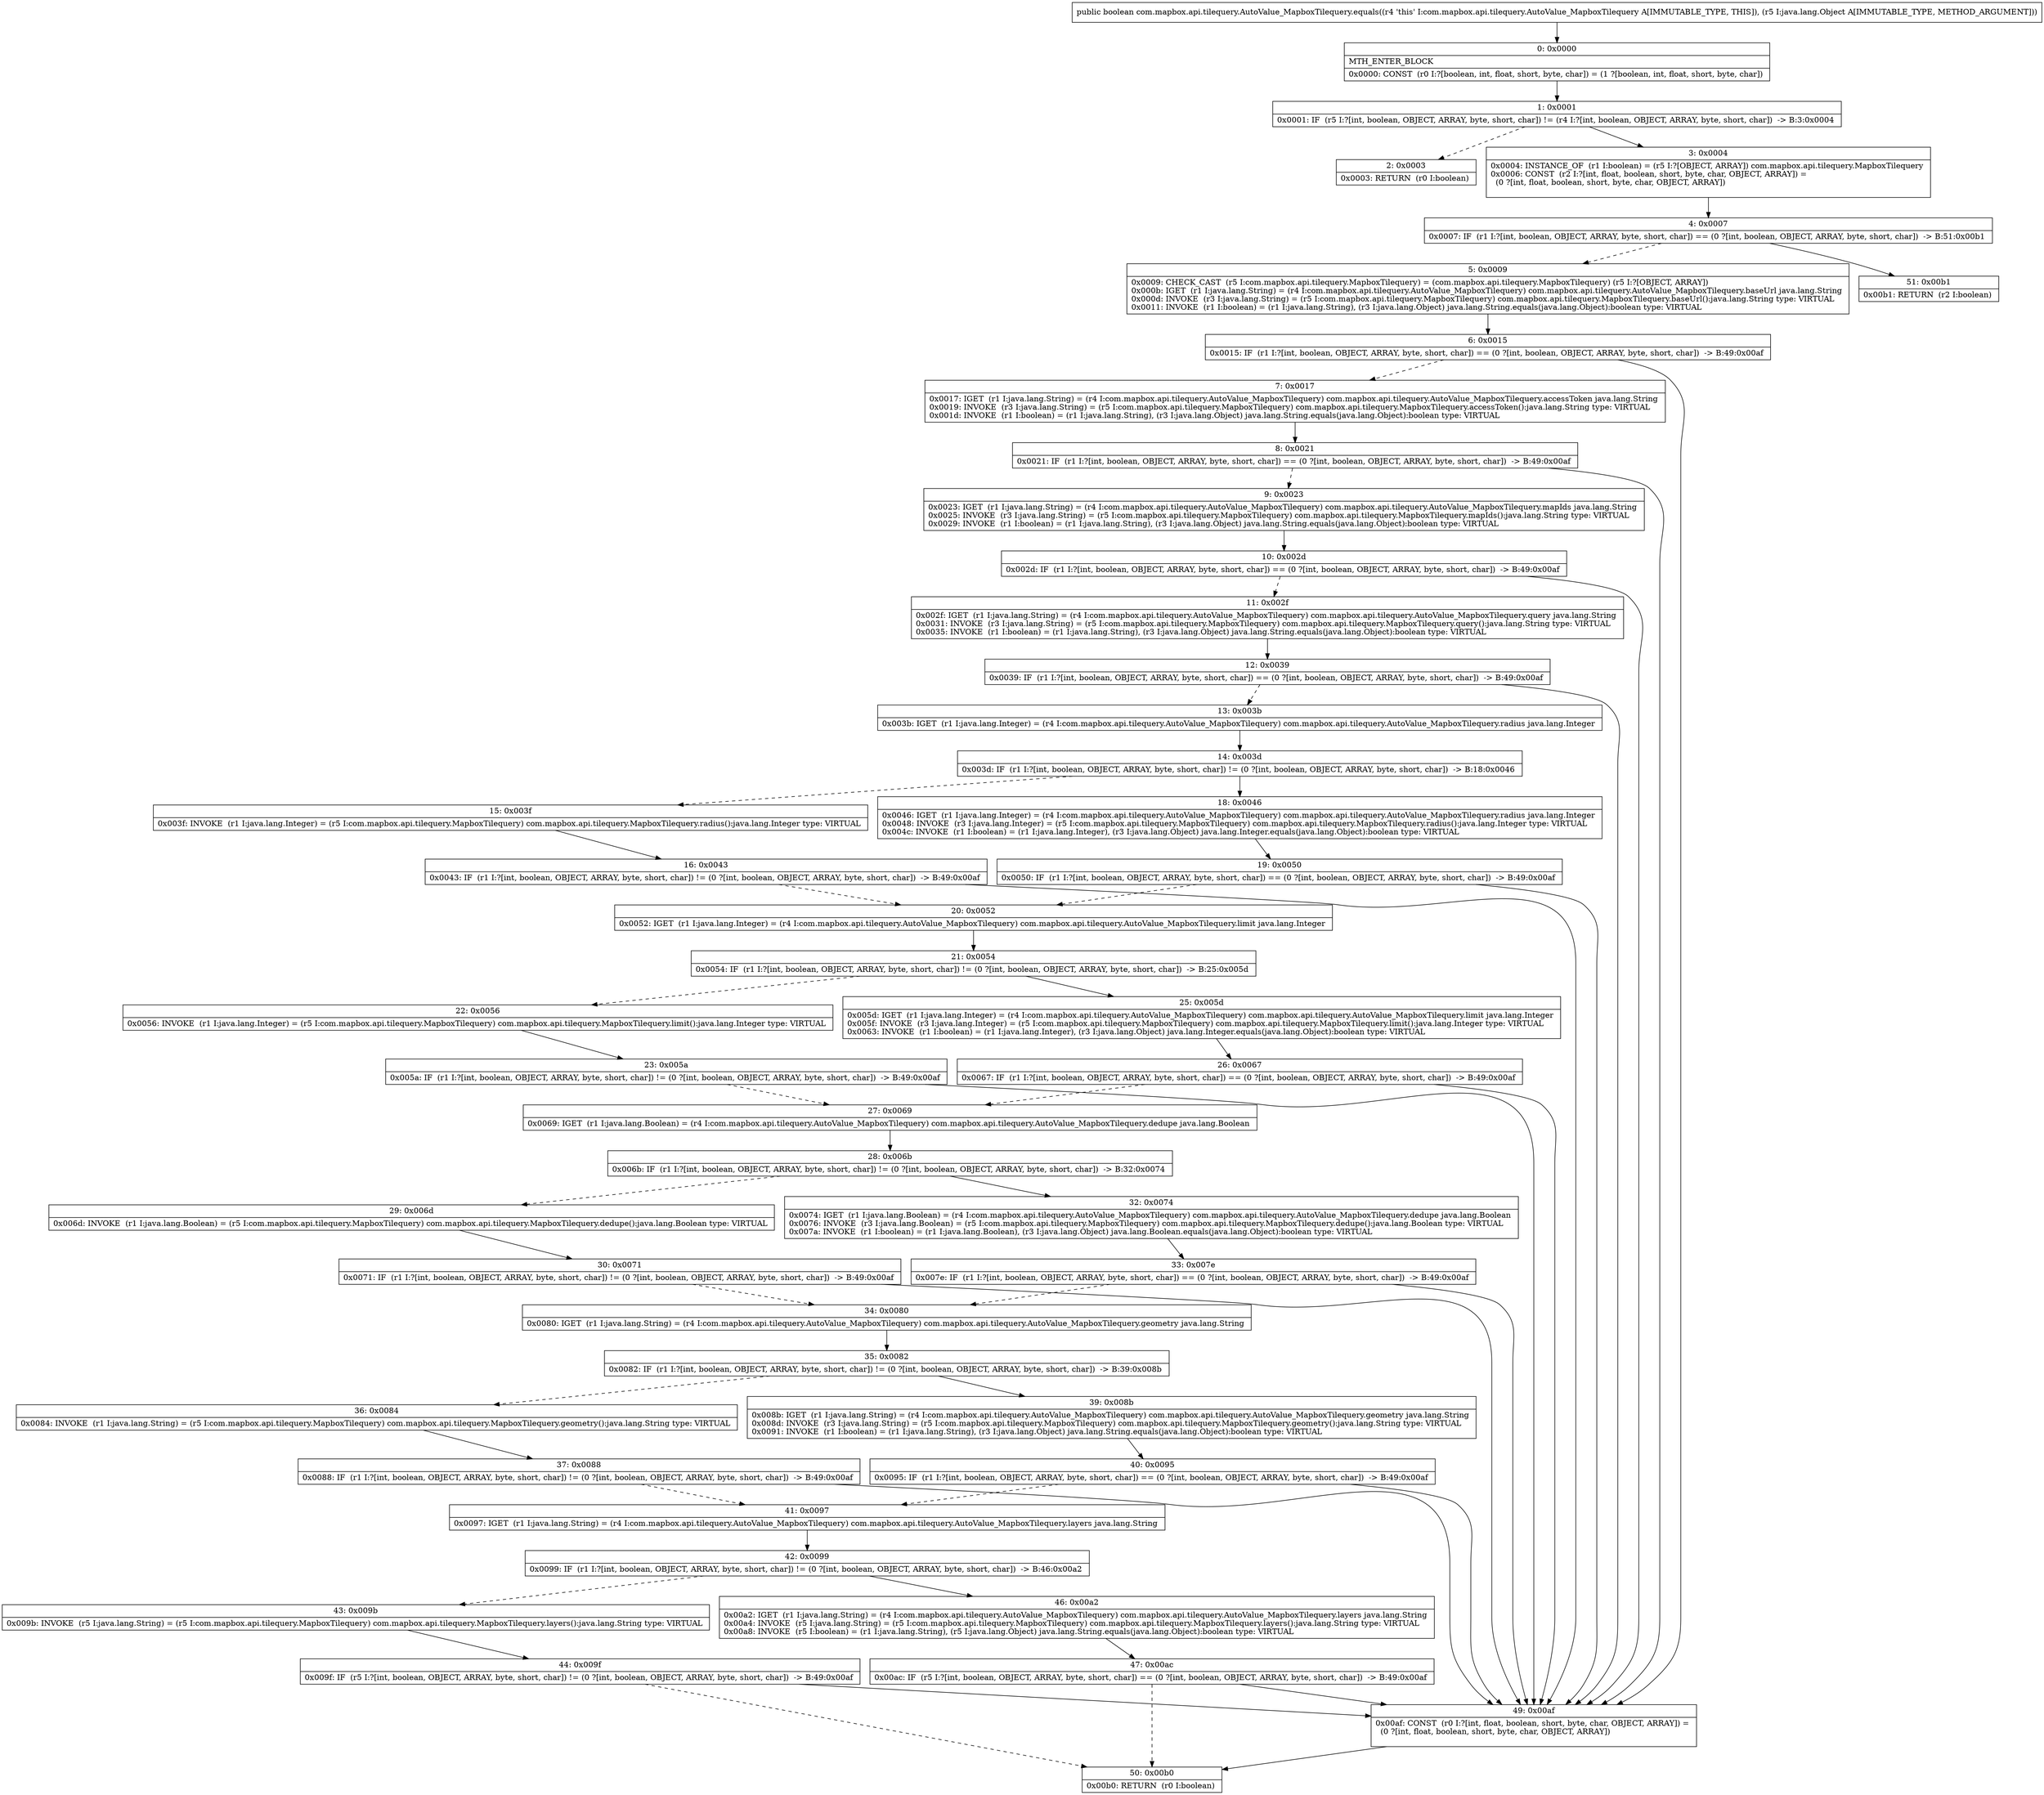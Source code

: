 digraph "CFG forcom.mapbox.api.tilequery.AutoValue_MapboxTilequery.equals(Ljava\/lang\/Object;)Z" {
Node_0 [shape=record,label="{0\:\ 0x0000|MTH_ENTER_BLOCK\l|0x0000: CONST  (r0 I:?[boolean, int, float, short, byte, char]) = (1 ?[boolean, int, float, short, byte, char]) \l}"];
Node_1 [shape=record,label="{1\:\ 0x0001|0x0001: IF  (r5 I:?[int, boolean, OBJECT, ARRAY, byte, short, char]) != (r4 I:?[int, boolean, OBJECT, ARRAY, byte, short, char])  \-\> B:3:0x0004 \l}"];
Node_2 [shape=record,label="{2\:\ 0x0003|0x0003: RETURN  (r0 I:boolean) \l}"];
Node_3 [shape=record,label="{3\:\ 0x0004|0x0004: INSTANCE_OF  (r1 I:boolean) = (r5 I:?[OBJECT, ARRAY]) com.mapbox.api.tilequery.MapboxTilequery \l0x0006: CONST  (r2 I:?[int, float, boolean, short, byte, char, OBJECT, ARRAY]) = \l  (0 ?[int, float, boolean, short, byte, char, OBJECT, ARRAY])\l \l}"];
Node_4 [shape=record,label="{4\:\ 0x0007|0x0007: IF  (r1 I:?[int, boolean, OBJECT, ARRAY, byte, short, char]) == (0 ?[int, boolean, OBJECT, ARRAY, byte, short, char])  \-\> B:51:0x00b1 \l}"];
Node_5 [shape=record,label="{5\:\ 0x0009|0x0009: CHECK_CAST  (r5 I:com.mapbox.api.tilequery.MapboxTilequery) = (com.mapbox.api.tilequery.MapboxTilequery) (r5 I:?[OBJECT, ARRAY]) \l0x000b: IGET  (r1 I:java.lang.String) = (r4 I:com.mapbox.api.tilequery.AutoValue_MapboxTilequery) com.mapbox.api.tilequery.AutoValue_MapboxTilequery.baseUrl java.lang.String \l0x000d: INVOKE  (r3 I:java.lang.String) = (r5 I:com.mapbox.api.tilequery.MapboxTilequery) com.mapbox.api.tilequery.MapboxTilequery.baseUrl():java.lang.String type: VIRTUAL \l0x0011: INVOKE  (r1 I:boolean) = (r1 I:java.lang.String), (r3 I:java.lang.Object) java.lang.String.equals(java.lang.Object):boolean type: VIRTUAL \l}"];
Node_6 [shape=record,label="{6\:\ 0x0015|0x0015: IF  (r1 I:?[int, boolean, OBJECT, ARRAY, byte, short, char]) == (0 ?[int, boolean, OBJECT, ARRAY, byte, short, char])  \-\> B:49:0x00af \l}"];
Node_7 [shape=record,label="{7\:\ 0x0017|0x0017: IGET  (r1 I:java.lang.String) = (r4 I:com.mapbox.api.tilequery.AutoValue_MapboxTilequery) com.mapbox.api.tilequery.AutoValue_MapboxTilequery.accessToken java.lang.String \l0x0019: INVOKE  (r3 I:java.lang.String) = (r5 I:com.mapbox.api.tilequery.MapboxTilequery) com.mapbox.api.tilequery.MapboxTilequery.accessToken():java.lang.String type: VIRTUAL \l0x001d: INVOKE  (r1 I:boolean) = (r1 I:java.lang.String), (r3 I:java.lang.Object) java.lang.String.equals(java.lang.Object):boolean type: VIRTUAL \l}"];
Node_8 [shape=record,label="{8\:\ 0x0021|0x0021: IF  (r1 I:?[int, boolean, OBJECT, ARRAY, byte, short, char]) == (0 ?[int, boolean, OBJECT, ARRAY, byte, short, char])  \-\> B:49:0x00af \l}"];
Node_9 [shape=record,label="{9\:\ 0x0023|0x0023: IGET  (r1 I:java.lang.String) = (r4 I:com.mapbox.api.tilequery.AutoValue_MapboxTilequery) com.mapbox.api.tilequery.AutoValue_MapboxTilequery.mapIds java.lang.String \l0x0025: INVOKE  (r3 I:java.lang.String) = (r5 I:com.mapbox.api.tilequery.MapboxTilequery) com.mapbox.api.tilequery.MapboxTilequery.mapIds():java.lang.String type: VIRTUAL \l0x0029: INVOKE  (r1 I:boolean) = (r1 I:java.lang.String), (r3 I:java.lang.Object) java.lang.String.equals(java.lang.Object):boolean type: VIRTUAL \l}"];
Node_10 [shape=record,label="{10\:\ 0x002d|0x002d: IF  (r1 I:?[int, boolean, OBJECT, ARRAY, byte, short, char]) == (0 ?[int, boolean, OBJECT, ARRAY, byte, short, char])  \-\> B:49:0x00af \l}"];
Node_11 [shape=record,label="{11\:\ 0x002f|0x002f: IGET  (r1 I:java.lang.String) = (r4 I:com.mapbox.api.tilequery.AutoValue_MapboxTilequery) com.mapbox.api.tilequery.AutoValue_MapboxTilequery.query java.lang.String \l0x0031: INVOKE  (r3 I:java.lang.String) = (r5 I:com.mapbox.api.tilequery.MapboxTilequery) com.mapbox.api.tilequery.MapboxTilequery.query():java.lang.String type: VIRTUAL \l0x0035: INVOKE  (r1 I:boolean) = (r1 I:java.lang.String), (r3 I:java.lang.Object) java.lang.String.equals(java.lang.Object):boolean type: VIRTUAL \l}"];
Node_12 [shape=record,label="{12\:\ 0x0039|0x0039: IF  (r1 I:?[int, boolean, OBJECT, ARRAY, byte, short, char]) == (0 ?[int, boolean, OBJECT, ARRAY, byte, short, char])  \-\> B:49:0x00af \l}"];
Node_13 [shape=record,label="{13\:\ 0x003b|0x003b: IGET  (r1 I:java.lang.Integer) = (r4 I:com.mapbox.api.tilequery.AutoValue_MapboxTilequery) com.mapbox.api.tilequery.AutoValue_MapboxTilequery.radius java.lang.Integer \l}"];
Node_14 [shape=record,label="{14\:\ 0x003d|0x003d: IF  (r1 I:?[int, boolean, OBJECT, ARRAY, byte, short, char]) != (0 ?[int, boolean, OBJECT, ARRAY, byte, short, char])  \-\> B:18:0x0046 \l}"];
Node_15 [shape=record,label="{15\:\ 0x003f|0x003f: INVOKE  (r1 I:java.lang.Integer) = (r5 I:com.mapbox.api.tilequery.MapboxTilequery) com.mapbox.api.tilequery.MapboxTilequery.radius():java.lang.Integer type: VIRTUAL \l}"];
Node_16 [shape=record,label="{16\:\ 0x0043|0x0043: IF  (r1 I:?[int, boolean, OBJECT, ARRAY, byte, short, char]) != (0 ?[int, boolean, OBJECT, ARRAY, byte, short, char])  \-\> B:49:0x00af \l}"];
Node_18 [shape=record,label="{18\:\ 0x0046|0x0046: IGET  (r1 I:java.lang.Integer) = (r4 I:com.mapbox.api.tilequery.AutoValue_MapboxTilequery) com.mapbox.api.tilequery.AutoValue_MapboxTilequery.radius java.lang.Integer \l0x0048: INVOKE  (r3 I:java.lang.Integer) = (r5 I:com.mapbox.api.tilequery.MapboxTilequery) com.mapbox.api.tilequery.MapboxTilequery.radius():java.lang.Integer type: VIRTUAL \l0x004c: INVOKE  (r1 I:boolean) = (r1 I:java.lang.Integer), (r3 I:java.lang.Object) java.lang.Integer.equals(java.lang.Object):boolean type: VIRTUAL \l}"];
Node_19 [shape=record,label="{19\:\ 0x0050|0x0050: IF  (r1 I:?[int, boolean, OBJECT, ARRAY, byte, short, char]) == (0 ?[int, boolean, OBJECT, ARRAY, byte, short, char])  \-\> B:49:0x00af \l}"];
Node_20 [shape=record,label="{20\:\ 0x0052|0x0052: IGET  (r1 I:java.lang.Integer) = (r4 I:com.mapbox.api.tilequery.AutoValue_MapboxTilequery) com.mapbox.api.tilequery.AutoValue_MapboxTilequery.limit java.lang.Integer \l}"];
Node_21 [shape=record,label="{21\:\ 0x0054|0x0054: IF  (r1 I:?[int, boolean, OBJECT, ARRAY, byte, short, char]) != (0 ?[int, boolean, OBJECT, ARRAY, byte, short, char])  \-\> B:25:0x005d \l}"];
Node_22 [shape=record,label="{22\:\ 0x0056|0x0056: INVOKE  (r1 I:java.lang.Integer) = (r5 I:com.mapbox.api.tilequery.MapboxTilequery) com.mapbox.api.tilequery.MapboxTilequery.limit():java.lang.Integer type: VIRTUAL \l}"];
Node_23 [shape=record,label="{23\:\ 0x005a|0x005a: IF  (r1 I:?[int, boolean, OBJECT, ARRAY, byte, short, char]) != (0 ?[int, boolean, OBJECT, ARRAY, byte, short, char])  \-\> B:49:0x00af \l}"];
Node_25 [shape=record,label="{25\:\ 0x005d|0x005d: IGET  (r1 I:java.lang.Integer) = (r4 I:com.mapbox.api.tilequery.AutoValue_MapboxTilequery) com.mapbox.api.tilequery.AutoValue_MapboxTilequery.limit java.lang.Integer \l0x005f: INVOKE  (r3 I:java.lang.Integer) = (r5 I:com.mapbox.api.tilequery.MapboxTilequery) com.mapbox.api.tilequery.MapboxTilequery.limit():java.lang.Integer type: VIRTUAL \l0x0063: INVOKE  (r1 I:boolean) = (r1 I:java.lang.Integer), (r3 I:java.lang.Object) java.lang.Integer.equals(java.lang.Object):boolean type: VIRTUAL \l}"];
Node_26 [shape=record,label="{26\:\ 0x0067|0x0067: IF  (r1 I:?[int, boolean, OBJECT, ARRAY, byte, short, char]) == (0 ?[int, boolean, OBJECT, ARRAY, byte, short, char])  \-\> B:49:0x00af \l}"];
Node_27 [shape=record,label="{27\:\ 0x0069|0x0069: IGET  (r1 I:java.lang.Boolean) = (r4 I:com.mapbox.api.tilequery.AutoValue_MapboxTilequery) com.mapbox.api.tilequery.AutoValue_MapboxTilequery.dedupe java.lang.Boolean \l}"];
Node_28 [shape=record,label="{28\:\ 0x006b|0x006b: IF  (r1 I:?[int, boolean, OBJECT, ARRAY, byte, short, char]) != (0 ?[int, boolean, OBJECT, ARRAY, byte, short, char])  \-\> B:32:0x0074 \l}"];
Node_29 [shape=record,label="{29\:\ 0x006d|0x006d: INVOKE  (r1 I:java.lang.Boolean) = (r5 I:com.mapbox.api.tilequery.MapboxTilequery) com.mapbox.api.tilequery.MapboxTilequery.dedupe():java.lang.Boolean type: VIRTUAL \l}"];
Node_30 [shape=record,label="{30\:\ 0x0071|0x0071: IF  (r1 I:?[int, boolean, OBJECT, ARRAY, byte, short, char]) != (0 ?[int, boolean, OBJECT, ARRAY, byte, short, char])  \-\> B:49:0x00af \l}"];
Node_32 [shape=record,label="{32\:\ 0x0074|0x0074: IGET  (r1 I:java.lang.Boolean) = (r4 I:com.mapbox.api.tilequery.AutoValue_MapboxTilequery) com.mapbox.api.tilequery.AutoValue_MapboxTilequery.dedupe java.lang.Boolean \l0x0076: INVOKE  (r3 I:java.lang.Boolean) = (r5 I:com.mapbox.api.tilequery.MapboxTilequery) com.mapbox.api.tilequery.MapboxTilequery.dedupe():java.lang.Boolean type: VIRTUAL \l0x007a: INVOKE  (r1 I:boolean) = (r1 I:java.lang.Boolean), (r3 I:java.lang.Object) java.lang.Boolean.equals(java.lang.Object):boolean type: VIRTUAL \l}"];
Node_33 [shape=record,label="{33\:\ 0x007e|0x007e: IF  (r1 I:?[int, boolean, OBJECT, ARRAY, byte, short, char]) == (0 ?[int, boolean, OBJECT, ARRAY, byte, short, char])  \-\> B:49:0x00af \l}"];
Node_34 [shape=record,label="{34\:\ 0x0080|0x0080: IGET  (r1 I:java.lang.String) = (r4 I:com.mapbox.api.tilequery.AutoValue_MapboxTilequery) com.mapbox.api.tilequery.AutoValue_MapboxTilequery.geometry java.lang.String \l}"];
Node_35 [shape=record,label="{35\:\ 0x0082|0x0082: IF  (r1 I:?[int, boolean, OBJECT, ARRAY, byte, short, char]) != (0 ?[int, boolean, OBJECT, ARRAY, byte, short, char])  \-\> B:39:0x008b \l}"];
Node_36 [shape=record,label="{36\:\ 0x0084|0x0084: INVOKE  (r1 I:java.lang.String) = (r5 I:com.mapbox.api.tilequery.MapboxTilequery) com.mapbox.api.tilequery.MapboxTilequery.geometry():java.lang.String type: VIRTUAL \l}"];
Node_37 [shape=record,label="{37\:\ 0x0088|0x0088: IF  (r1 I:?[int, boolean, OBJECT, ARRAY, byte, short, char]) != (0 ?[int, boolean, OBJECT, ARRAY, byte, short, char])  \-\> B:49:0x00af \l}"];
Node_39 [shape=record,label="{39\:\ 0x008b|0x008b: IGET  (r1 I:java.lang.String) = (r4 I:com.mapbox.api.tilequery.AutoValue_MapboxTilequery) com.mapbox.api.tilequery.AutoValue_MapboxTilequery.geometry java.lang.String \l0x008d: INVOKE  (r3 I:java.lang.String) = (r5 I:com.mapbox.api.tilequery.MapboxTilequery) com.mapbox.api.tilequery.MapboxTilequery.geometry():java.lang.String type: VIRTUAL \l0x0091: INVOKE  (r1 I:boolean) = (r1 I:java.lang.String), (r3 I:java.lang.Object) java.lang.String.equals(java.lang.Object):boolean type: VIRTUAL \l}"];
Node_40 [shape=record,label="{40\:\ 0x0095|0x0095: IF  (r1 I:?[int, boolean, OBJECT, ARRAY, byte, short, char]) == (0 ?[int, boolean, OBJECT, ARRAY, byte, short, char])  \-\> B:49:0x00af \l}"];
Node_41 [shape=record,label="{41\:\ 0x0097|0x0097: IGET  (r1 I:java.lang.String) = (r4 I:com.mapbox.api.tilequery.AutoValue_MapboxTilequery) com.mapbox.api.tilequery.AutoValue_MapboxTilequery.layers java.lang.String \l}"];
Node_42 [shape=record,label="{42\:\ 0x0099|0x0099: IF  (r1 I:?[int, boolean, OBJECT, ARRAY, byte, short, char]) != (0 ?[int, boolean, OBJECT, ARRAY, byte, short, char])  \-\> B:46:0x00a2 \l}"];
Node_43 [shape=record,label="{43\:\ 0x009b|0x009b: INVOKE  (r5 I:java.lang.String) = (r5 I:com.mapbox.api.tilequery.MapboxTilequery) com.mapbox.api.tilequery.MapboxTilequery.layers():java.lang.String type: VIRTUAL \l}"];
Node_44 [shape=record,label="{44\:\ 0x009f|0x009f: IF  (r5 I:?[int, boolean, OBJECT, ARRAY, byte, short, char]) != (0 ?[int, boolean, OBJECT, ARRAY, byte, short, char])  \-\> B:49:0x00af \l}"];
Node_46 [shape=record,label="{46\:\ 0x00a2|0x00a2: IGET  (r1 I:java.lang.String) = (r4 I:com.mapbox.api.tilequery.AutoValue_MapboxTilequery) com.mapbox.api.tilequery.AutoValue_MapboxTilequery.layers java.lang.String \l0x00a4: INVOKE  (r5 I:java.lang.String) = (r5 I:com.mapbox.api.tilequery.MapboxTilequery) com.mapbox.api.tilequery.MapboxTilequery.layers():java.lang.String type: VIRTUAL \l0x00a8: INVOKE  (r5 I:boolean) = (r1 I:java.lang.String), (r5 I:java.lang.Object) java.lang.String.equals(java.lang.Object):boolean type: VIRTUAL \l}"];
Node_47 [shape=record,label="{47\:\ 0x00ac|0x00ac: IF  (r5 I:?[int, boolean, OBJECT, ARRAY, byte, short, char]) == (0 ?[int, boolean, OBJECT, ARRAY, byte, short, char])  \-\> B:49:0x00af \l}"];
Node_49 [shape=record,label="{49\:\ 0x00af|0x00af: CONST  (r0 I:?[int, float, boolean, short, byte, char, OBJECT, ARRAY]) = \l  (0 ?[int, float, boolean, short, byte, char, OBJECT, ARRAY])\l \l}"];
Node_50 [shape=record,label="{50\:\ 0x00b0|0x00b0: RETURN  (r0 I:boolean) \l}"];
Node_51 [shape=record,label="{51\:\ 0x00b1|0x00b1: RETURN  (r2 I:boolean) \l}"];
MethodNode[shape=record,label="{public boolean com.mapbox.api.tilequery.AutoValue_MapboxTilequery.equals((r4 'this' I:com.mapbox.api.tilequery.AutoValue_MapboxTilequery A[IMMUTABLE_TYPE, THIS]), (r5 I:java.lang.Object A[IMMUTABLE_TYPE, METHOD_ARGUMENT])) }"];
MethodNode -> Node_0;
Node_0 -> Node_1;
Node_1 -> Node_2[style=dashed];
Node_1 -> Node_3;
Node_3 -> Node_4;
Node_4 -> Node_5[style=dashed];
Node_4 -> Node_51;
Node_5 -> Node_6;
Node_6 -> Node_7[style=dashed];
Node_6 -> Node_49;
Node_7 -> Node_8;
Node_8 -> Node_9[style=dashed];
Node_8 -> Node_49;
Node_9 -> Node_10;
Node_10 -> Node_11[style=dashed];
Node_10 -> Node_49;
Node_11 -> Node_12;
Node_12 -> Node_13[style=dashed];
Node_12 -> Node_49;
Node_13 -> Node_14;
Node_14 -> Node_15[style=dashed];
Node_14 -> Node_18;
Node_15 -> Node_16;
Node_16 -> Node_49;
Node_16 -> Node_20[style=dashed];
Node_18 -> Node_19;
Node_19 -> Node_20[style=dashed];
Node_19 -> Node_49;
Node_20 -> Node_21;
Node_21 -> Node_22[style=dashed];
Node_21 -> Node_25;
Node_22 -> Node_23;
Node_23 -> Node_49;
Node_23 -> Node_27[style=dashed];
Node_25 -> Node_26;
Node_26 -> Node_27[style=dashed];
Node_26 -> Node_49;
Node_27 -> Node_28;
Node_28 -> Node_29[style=dashed];
Node_28 -> Node_32;
Node_29 -> Node_30;
Node_30 -> Node_49;
Node_30 -> Node_34[style=dashed];
Node_32 -> Node_33;
Node_33 -> Node_34[style=dashed];
Node_33 -> Node_49;
Node_34 -> Node_35;
Node_35 -> Node_36[style=dashed];
Node_35 -> Node_39;
Node_36 -> Node_37;
Node_37 -> Node_49;
Node_37 -> Node_41[style=dashed];
Node_39 -> Node_40;
Node_40 -> Node_41[style=dashed];
Node_40 -> Node_49;
Node_41 -> Node_42;
Node_42 -> Node_43[style=dashed];
Node_42 -> Node_46;
Node_43 -> Node_44;
Node_44 -> Node_49;
Node_44 -> Node_50[style=dashed];
Node_46 -> Node_47;
Node_47 -> Node_49;
Node_47 -> Node_50[style=dashed];
Node_49 -> Node_50;
}

